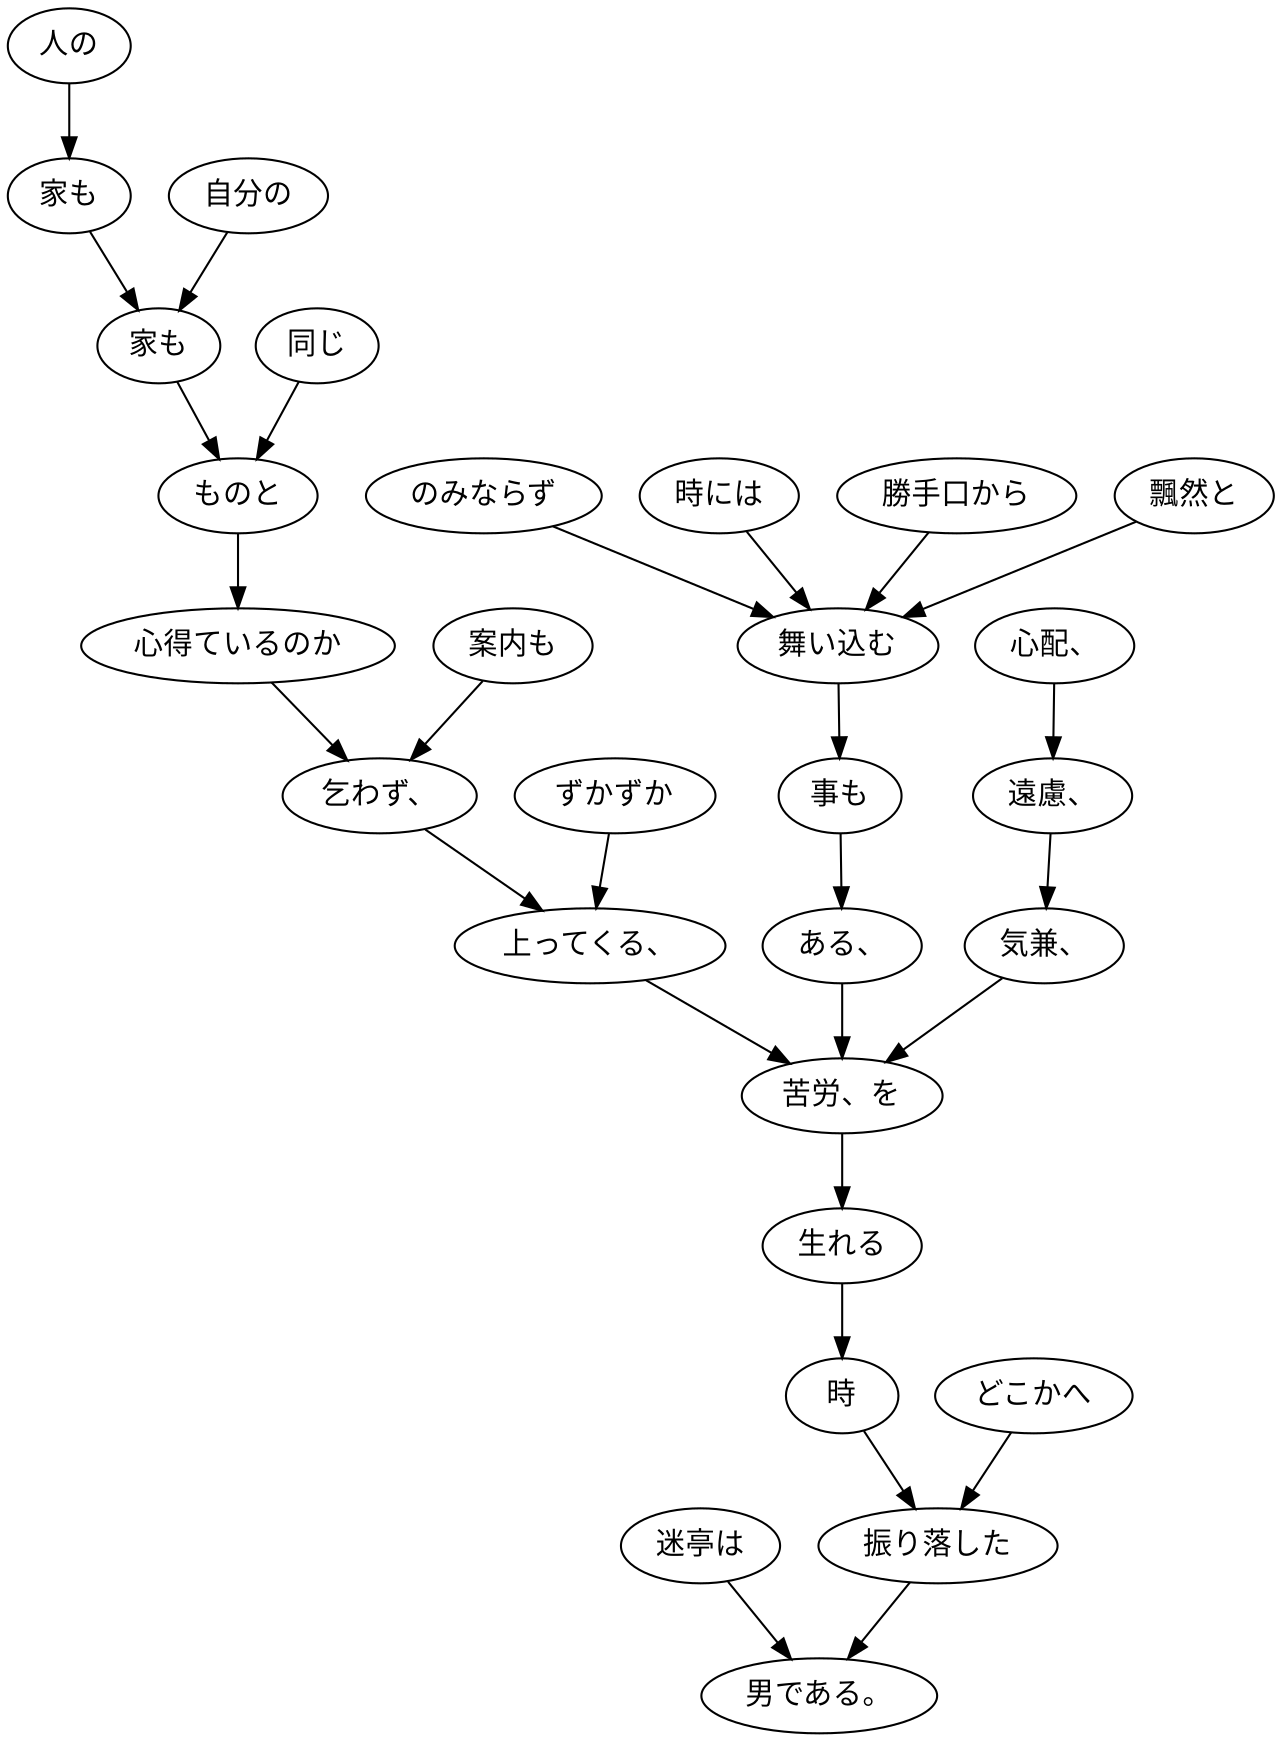 digraph graph1378 {
	node0 [label="迷亭は"];
	node1 [label="人の"];
	node2 [label="家も"];
	node3 [label="自分の"];
	node4 [label="家も"];
	node5 [label="同じ"];
	node6 [label="ものと"];
	node7 [label="心得ているのか"];
	node8 [label="案内も"];
	node9 [label="乞わず、"];
	node10 [label="ずかずか"];
	node11 [label="上ってくる、"];
	node12 [label="のみならず"];
	node13 [label="時には"];
	node14 [label="勝手口から"];
	node15 [label="飄然と"];
	node16 [label="舞い込む"];
	node17 [label="事も"];
	node18 [label="ある、"];
	node19 [label="心配、"];
	node20 [label="遠慮、"];
	node21 [label="気兼、"];
	node22 [label="苦労、を"];
	node23 [label="生れる"];
	node24 [label="時"];
	node25 [label="どこかへ"];
	node26 [label="振り落した"];
	node27 [label="男である。"];
	node0 -> node27;
	node1 -> node2;
	node2 -> node4;
	node3 -> node4;
	node4 -> node6;
	node5 -> node6;
	node6 -> node7;
	node7 -> node9;
	node8 -> node9;
	node9 -> node11;
	node10 -> node11;
	node11 -> node22;
	node12 -> node16;
	node13 -> node16;
	node14 -> node16;
	node15 -> node16;
	node16 -> node17;
	node17 -> node18;
	node18 -> node22;
	node19 -> node20;
	node20 -> node21;
	node21 -> node22;
	node22 -> node23;
	node23 -> node24;
	node24 -> node26;
	node25 -> node26;
	node26 -> node27;
}
